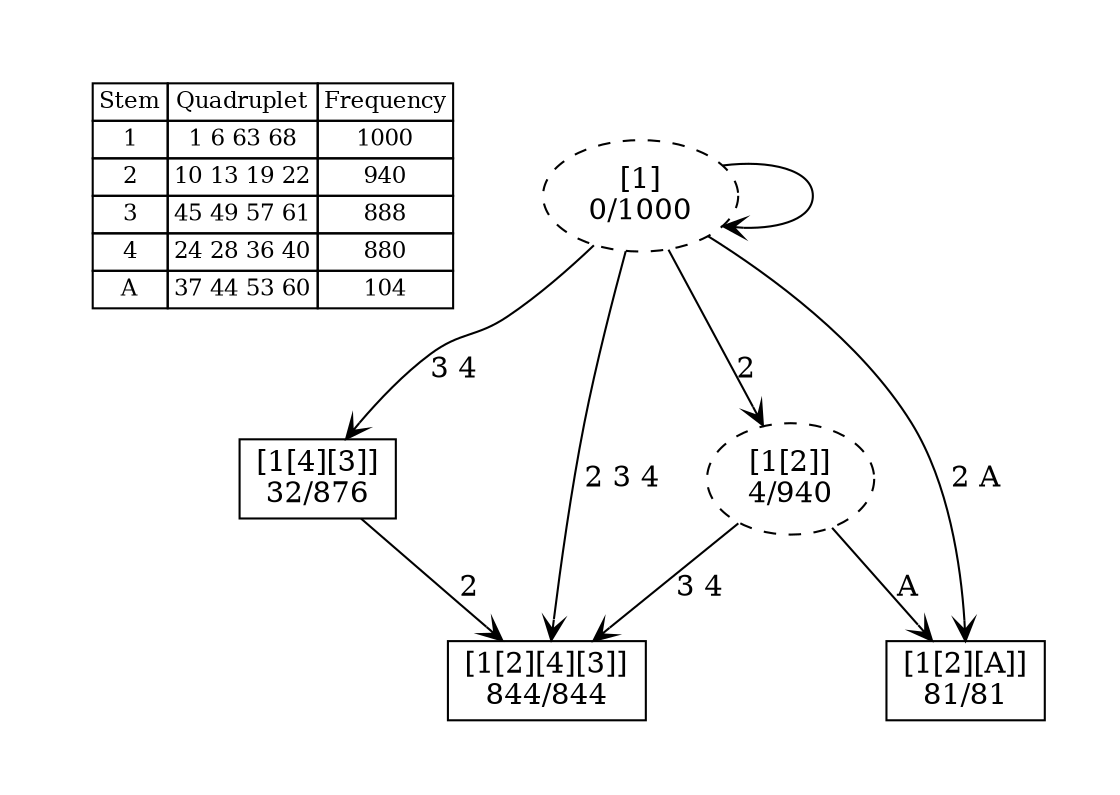 digraph G {
	pad = 0.5;
	nodesep = 0.5;
"legend" [label = < <table border="0" cellborder="1" cellspacing="0"><tr><td>Stem</td><td>Quadruplet</td><td>Frequency</td></tr>
<tr><td>1</td><td>1 6 63 68</td><td>1000</td></tr>
<tr><td>2</td><td>10 13 19 22</td><td>940</td></tr>
<tr><td>3</td><td>45 49 57 61</td><td>888</td></tr>
<tr><td>4</td><td>24 28 36 40</td><td>880</td></tr>
<tr><td>A</td><td>37 44 53 60</td><td>104</td></tr>
</table>>, shape = plaintext, fontsize=11];
"1 2 3 4 " [shape = box];
"1 2 A " [shape = box];
"1 3 4 " [shape = box];
"1 2 " [style = dashed];
"1 " [style = dashed];
"1 2 3 4 " [label = "[1[2][4][3]]\n844/844"];
"1 2 A " [label = "[1[2][A]]\n81/81"];
"1 3 4 " [label = "[1[4][3]]\n32/876"];
"1 2 " [label = "[1[2]]\n4/940"];
"1 " [label = "[1]\n0/1000"];
"1 " [label = "[1]\n0/1000"];
"1 3 4 " -> "1 2 3 4 " [label = "2 ", arrowhead = vee];
"1 2 " -> "1 2 3 4 " [label = "3 4 ", arrowhead = vee];
"1 2 " -> "1 2 A " [label = "A ", arrowhead = vee];
"1 " -> "1 2 3 4 " [label = "2 3 4 ", arrowhead = vee];
"1 " -> "1 2 A " [label = "2 A ", arrowhead = vee];
"1 " -> "1 3 4 " [label = "3 4 ", arrowhead = vee];
"1 " -> "1 2 " [label = "2 ", arrowhead = vee];
"1 " -> "1 " [label = "", arrowhead = vee];
}